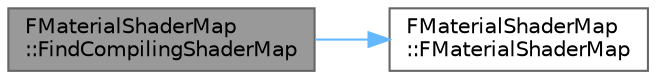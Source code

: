 digraph "FMaterialShaderMap::FindCompilingShaderMap"
{
 // INTERACTIVE_SVG=YES
 // LATEX_PDF_SIZE
  bgcolor="transparent";
  edge [fontname=Helvetica,fontsize=10,labelfontname=Helvetica,labelfontsize=10];
  node [fontname=Helvetica,fontsize=10,shape=box,height=0.2,width=0.4];
  rankdir="LR";
  Node1 [id="Node000001",label="FMaterialShaderMap\l::FindCompilingShaderMap",height=0.2,width=0.4,color="gray40", fillcolor="grey60", style="filled", fontcolor="black",tooltip=" "];
  Node1 -> Node2 [id="edge1_Node000001_Node000002",color="steelblue1",style="solid",tooltip=" "];
  Node2 [id="Node000002",label="FMaterialShaderMap\l::FMaterialShaderMap",height=0.2,width=0.4,color="grey40", fillcolor="white", style="filled",URL="$dd/d35/classFMaterialShaderMap.html#a228e0cf1aa9079a6a385742b6e920c79",tooltip=" "];
}
